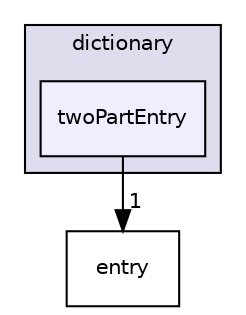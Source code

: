 digraph "src/phasicFlow/dictionary/twoPartEntry" {
  compound=true
  node [ fontsize="10", fontname="Helvetica"];
  edge [ labelfontsize="10", labelfontname="Helvetica"];
  subgraph clusterdir_1220c712ed5f98fd84ba71b4848374db {
    graph [ bgcolor="#ddddee", pencolor="black", label="dictionary" fontname="Helvetica", fontsize="10", URL="dir_1220c712ed5f98fd84ba71b4848374db.html"]
  dir_6ffc25375d5ba2db0c345c12f235aacc [shape=box, label="twoPartEntry", style="filled", fillcolor="#eeeeff", pencolor="black", URL="dir_6ffc25375d5ba2db0c345c12f235aacc.html"];
  }
  dir_12939209666026aa3d509ab05383a6fb [shape=box label="entry" URL="dir_12939209666026aa3d509ab05383a6fb.html"];
  dir_6ffc25375d5ba2db0c345c12f235aacc->dir_12939209666026aa3d509ab05383a6fb [headlabel="1", labeldistance=1.5 headhref="dir_000114_000113.html"];
}
